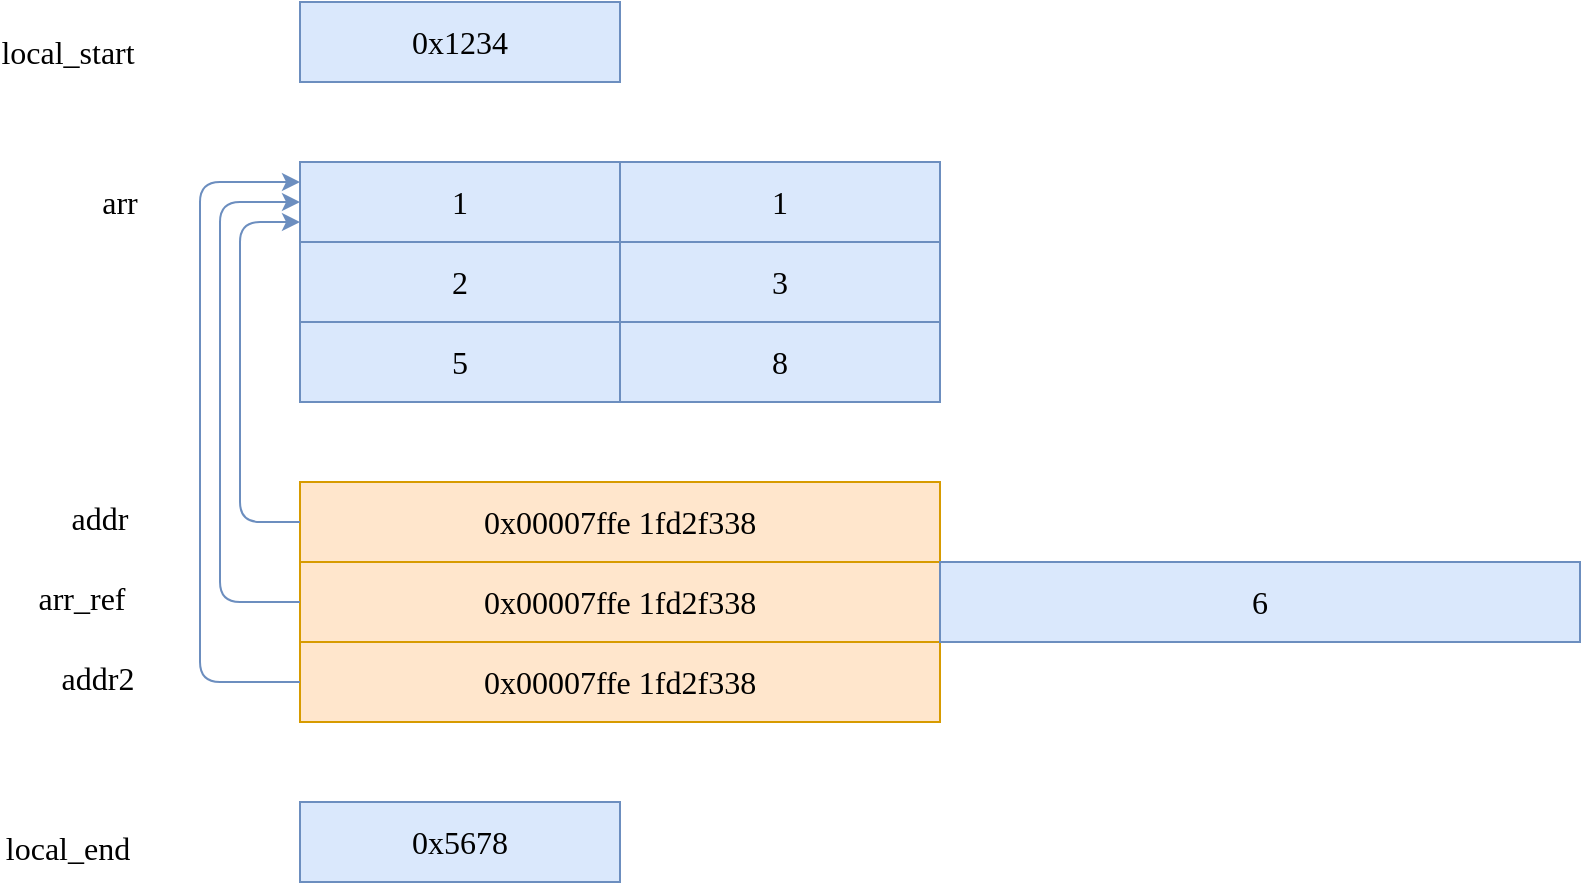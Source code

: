 <mxfile version="24.2.5" type="device">
  <diagram name="Page-1" id="LOAMqYtN5ZF6aIKnbtde">
    <mxGraphModel dx="1434" dy="835" grid="1" gridSize="10" guides="1" tooltips="1" connect="1" arrows="1" fold="1" page="1" pageScale="1" pageWidth="850" pageHeight="1100" math="0" shadow="0">
      <root>
        <mxCell id="0" />
        <mxCell id="1" parent="0" />
        <mxCell id="ITXANBQU6ehowKGBy_JG-1" value="0x1234" style="rounded=0;whiteSpace=wrap;html=1;shadow=0;strokeColor=#6c8ebf;strokeWidth=1;fontFamily=Ubuntu;fontSize=16;fontStyle=0;fillColor=#dae8fc;" vertex="1" parent="1">
          <mxGeometry x="200" y="320" width="160" height="40" as="geometry" />
        </mxCell>
        <mxCell id="ITXANBQU6ehowKGBy_JG-2" value="0x5678" style="rounded=0;whiteSpace=wrap;html=1;shadow=0;strokeColor=#6c8ebf;strokeWidth=1;fontFamily=Ubuntu;fontSize=16;fontStyle=0;fillColor=#dae8fc;" vertex="1" parent="1">
          <mxGeometry x="200" y="720" width="160" height="40" as="geometry" />
        </mxCell>
        <mxCell id="ITXANBQU6ehowKGBy_JG-3" value="local_start" style="text;html=1;align=center;verticalAlign=middle;whiteSpace=wrap;rounded=0;fontFamily=Ubuntu;fontSize=16;fontStyle=0;" vertex="1" parent="1">
          <mxGeometry x="54" y="330" width="60" height="30" as="geometry" />
        </mxCell>
        <mxCell id="ITXANBQU6ehowKGBy_JG-4" value="local_end" style="text;html=1;align=center;verticalAlign=middle;whiteSpace=wrap;rounded=0;fontFamily=Ubuntu;fontSize=16;fontStyle=0;" vertex="1" parent="1">
          <mxGeometry x="54" y="727.5" width="60" height="30" as="geometry" />
        </mxCell>
        <mxCell id="ITXANBQU6ehowKGBy_JG-5" value="1" style="rounded=0;whiteSpace=wrap;html=1;shadow=0;strokeColor=#6c8ebf;strokeWidth=1;fontFamily=Ubuntu;fontSize=16;fontStyle=0;fillColor=#dae8fc;" vertex="1" parent="1">
          <mxGeometry x="200" y="400" width="160" height="40" as="geometry" />
        </mxCell>
        <mxCell id="ITXANBQU6ehowKGBy_JG-6" value="1" style="rounded=0;whiteSpace=wrap;html=1;shadow=0;strokeColor=#6c8ebf;strokeWidth=1;fontFamily=Ubuntu;fontSize=16;fontStyle=0;fillColor=#dae8fc;" vertex="1" parent="1">
          <mxGeometry x="360" y="400" width="160" height="40" as="geometry" />
        </mxCell>
        <mxCell id="ITXANBQU6ehowKGBy_JG-7" value="2" style="rounded=0;whiteSpace=wrap;html=1;shadow=0;strokeColor=#6c8ebf;strokeWidth=1;fontFamily=Ubuntu;fontSize=16;fontStyle=0;fillColor=#dae8fc;" vertex="1" parent="1">
          <mxGeometry x="200" y="440" width="160" height="40" as="geometry" />
        </mxCell>
        <mxCell id="ITXANBQU6ehowKGBy_JG-8" value="3" style="rounded=0;whiteSpace=wrap;html=1;shadow=0;strokeColor=#6c8ebf;strokeWidth=1;fontFamily=Ubuntu;fontSize=16;fontStyle=0;fillColor=#dae8fc;" vertex="1" parent="1">
          <mxGeometry x="360" y="440" width="160" height="40" as="geometry" />
        </mxCell>
        <mxCell id="ITXANBQU6ehowKGBy_JG-10" value="8" style="rounded=0;whiteSpace=wrap;html=1;shadow=0;strokeColor=#6c8ebf;strokeWidth=1;fontFamily=Ubuntu;fontSize=16;fontStyle=0;fillColor=#dae8fc;" vertex="1" parent="1">
          <mxGeometry x="360" y="480" width="160" height="40" as="geometry" />
        </mxCell>
        <mxCell id="ITXANBQU6ehowKGBy_JG-11" value="5" style="rounded=0;whiteSpace=wrap;html=1;shadow=0;strokeColor=#6c8ebf;strokeWidth=1;fontFamily=Ubuntu;fontSize=16;fontStyle=0;fillColor=#dae8fc;" vertex="1" parent="1">
          <mxGeometry x="200" y="480" width="160" height="40" as="geometry" />
        </mxCell>
        <mxCell id="ITXANBQU6ehowKGBy_JG-12" value="arr" style="text;html=1;align=center;verticalAlign=middle;whiteSpace=wrap;rounded=0;fontFamily=Ubuntu;fontSize=16;fontStyle=0;" vertex="1" parent="1">
          <mxGeometry x="90" y="405" width="40" height="30" as="geometry" />
        </mxCell>
        <mxCell id="ITXANBQU6ehowKGBy_JG-13" value="0x00007ffe 1fd2f338" style="rounded=0;whiteSpace=wrap;html=1;shadow=0;strokeColor=#d79b00;strokeWidth=1;fontFamily=Ubuntu;fontSize=16;fontStyle=0;fillColor=#ffe6cc;" vertex="1" parent="1">
          <mxGeometry x="200" y="560" width="320" height="40" as="geometry" />
        </mxCell>
        <mxCell id="ITXANBQU6ehowKGBy_JG-14" value="addr" style="text;html=1;align=center;verticalAlign=middle;whiteSpace=wrap;rounded=0;fontFamily=Ubuntu;fontSize=16;fontStyle=0;" vertex="1" parent="1">
          <mxGeometry x="70" y="562.5" width="60" height="30" as="geometry" />
        </mxCell>
        <mxCell id="ITXANBQU6ehowKGBy_JG-15" value="addr2" style="text;html=1;align=center;verticalAlign=middle;whiteSpace=wrap;rounded=0;fontFamily=Ubuntu;fontSize=16;fontStyle=0;" vertex="1" parent="1">
          <mxGeometry x="74" y="642.5" width="50" height="30" as="geometry" />
        </mxCell>
        <mxCell id="ITXANBQU6ehowKGBy_JG-16" value="0x00007ffe 1fd2f338" style="rounded=0;whiteSpace=wrap;html=1;shadow=0;strokeColor=#d79b00;strokeWidth=1;fontFamily=Ubuntu;fontSize=16;fontStyle=0;fillColor=#ffe6cc;" vertex="1" parent="1">
          <mxGeometry x="200" y="600" width="320" height="40" as="geometry" />
        </mxCell>
        <mxCell id="ITXANBQU6ehowKGBy_JG-17" value="0x00007ffe 1fd2f338" style="rounded=0;whiteSpace=wrap;html=1;shadow=0;strokeColor=#d79b00;strokeWidth=1;fontFamily=Ubuntu;fontSize=16;fontStyle=0;fillColor=#ffe6cc;" vertex="1" parent="1">
          <mxGeometry x="200" y="640" width="320" height="40" as="geometry" />
        </mxCell>
        <mxCell id="ITXANBQU6ehowKGBy_JG-18" value="arr_ref" style="text;html=1;align=center;verticalAlign=middle;whiteSpace=wrap;rounded=0;fontFamily=Ubuntu;fontSize=16;fontStyle=0;" vertex="1" parent="1">
          <mxGeometry x="61" y="602.5" width="60" height="30" as="geometry" />
        </mxCell>
        <mxCell id="ITXANBQU6ehowKGBy_JG-20" value="6" style="rounded=0;whiteSpace=wrap;html=1;shadow=0;strokeColor=#6c8ebf;strokeWidth=1;fontFamily=Ubuntu;fontSize=16;fontStyle=0;fillColor=#dae8fc;" vertex="1" parent="1">
          <mxGeometry x="520" y="600" width="320" height="40" as="geometry" />
        </mxCell>
        <mxCell id="ITXANBQU6ehowKGBy_JG-23" value="" style="endArrow=classic;html=1;rounded=1;shadow=0;strokeColor=#6c8ebf;strokeWidth=1;fontFamily=Ubuntu;fontSize=14;fontStyle=0;fillColor=#dae8fc;exitX=0;exitY=0.5;exitDx=0;exitDy=0;entryX=0;entryY=0.75;entryDx=0;entryDy=0;" edge="1" parent="1" source="ITXANBQU6ehowKGBy_JG-13" target="ITXANBQU6ehowKGBy_JG-5">
          <mxGeometry width="50" height="50" relative="1" as="geometry">
            <mxPoint x="400" y="570" as="sourcePoint" />
            <mxPoint x="450" y="520" as="targetPoint" />
            <Array as="points">
              <mxPoint x="170" y="580" />
              <mxPoint x="170" y="430" />
            </Array>
          </mxGeometry>
        </mxCell>
        <mxCell id="ITXANBQU6ehowKGBy_JG-24" value="" style="endArrow=classic;html=1;rounded=1;shadow=0;strokeColor=#6c8ebf;strokeWidth=1;fontFamily=Ubuntu;fontSize=14;fontStyle=0;fillColor=#dae8fc;exitX=0;exitY=0.5;exitDx=0;exitDy=0;entryX=0;entryY=0.5;entryDx=0;entryDy=0;" edge="1" parent="1" source="ITXANBQU6ehowKGBy_JG-16" target="ITXANBQU6ehowKGBy_JG-5">
          <mxGeometry width="50" height="50" relative="1" as="geometry">
            <mxPoint x="210" y="590" as="sourcePoint" />
            <mxPoint x="210" y="410" as="targetPoint" />
            <Array as="points">
              <mxPoint x="160" y="620" />
              <mxPoint x="160" y="420" />
            </Array>
          </mxGeometry>
        </mxCell>
        <mxCell id="ITXANBQU6ehowKGBy_JG-25" value="" style="endArrow=classic;html=1;rounded=1;shadow=0;strokeColor=#6c8ebf;strokeWidth=1;fontFamily=Ubuntu;fontSize=14;fontStyle=0;fillColor=#dae8fc;exitX=0;exitY=0.5;exitDx=0;exitDy=0;entryX=0;entryY=0.25;entryDx=0;entryDy=0;" edge="1" parent="1" source="ITXANBQU6ehowKGBy_JG-17" target="ITXANBQU6ehowKGBy_JG-5">
          <mxGeometry width="50" height="50" relative="1" as="geometry">
            <mxPoint x="210" y="630" as="sourcePoint" />
            <mxPoint x="210" y="430" as="targetPoint" />
            <Array as="points">
              <mxPoint x="150" y="660" />
              <mxPoint x="150" y="410" />
            </Array>
          </mxGeometry>
        </mxCell>
      </root>
    </mxGraphModel>
  </diagram>
</mxfile>
